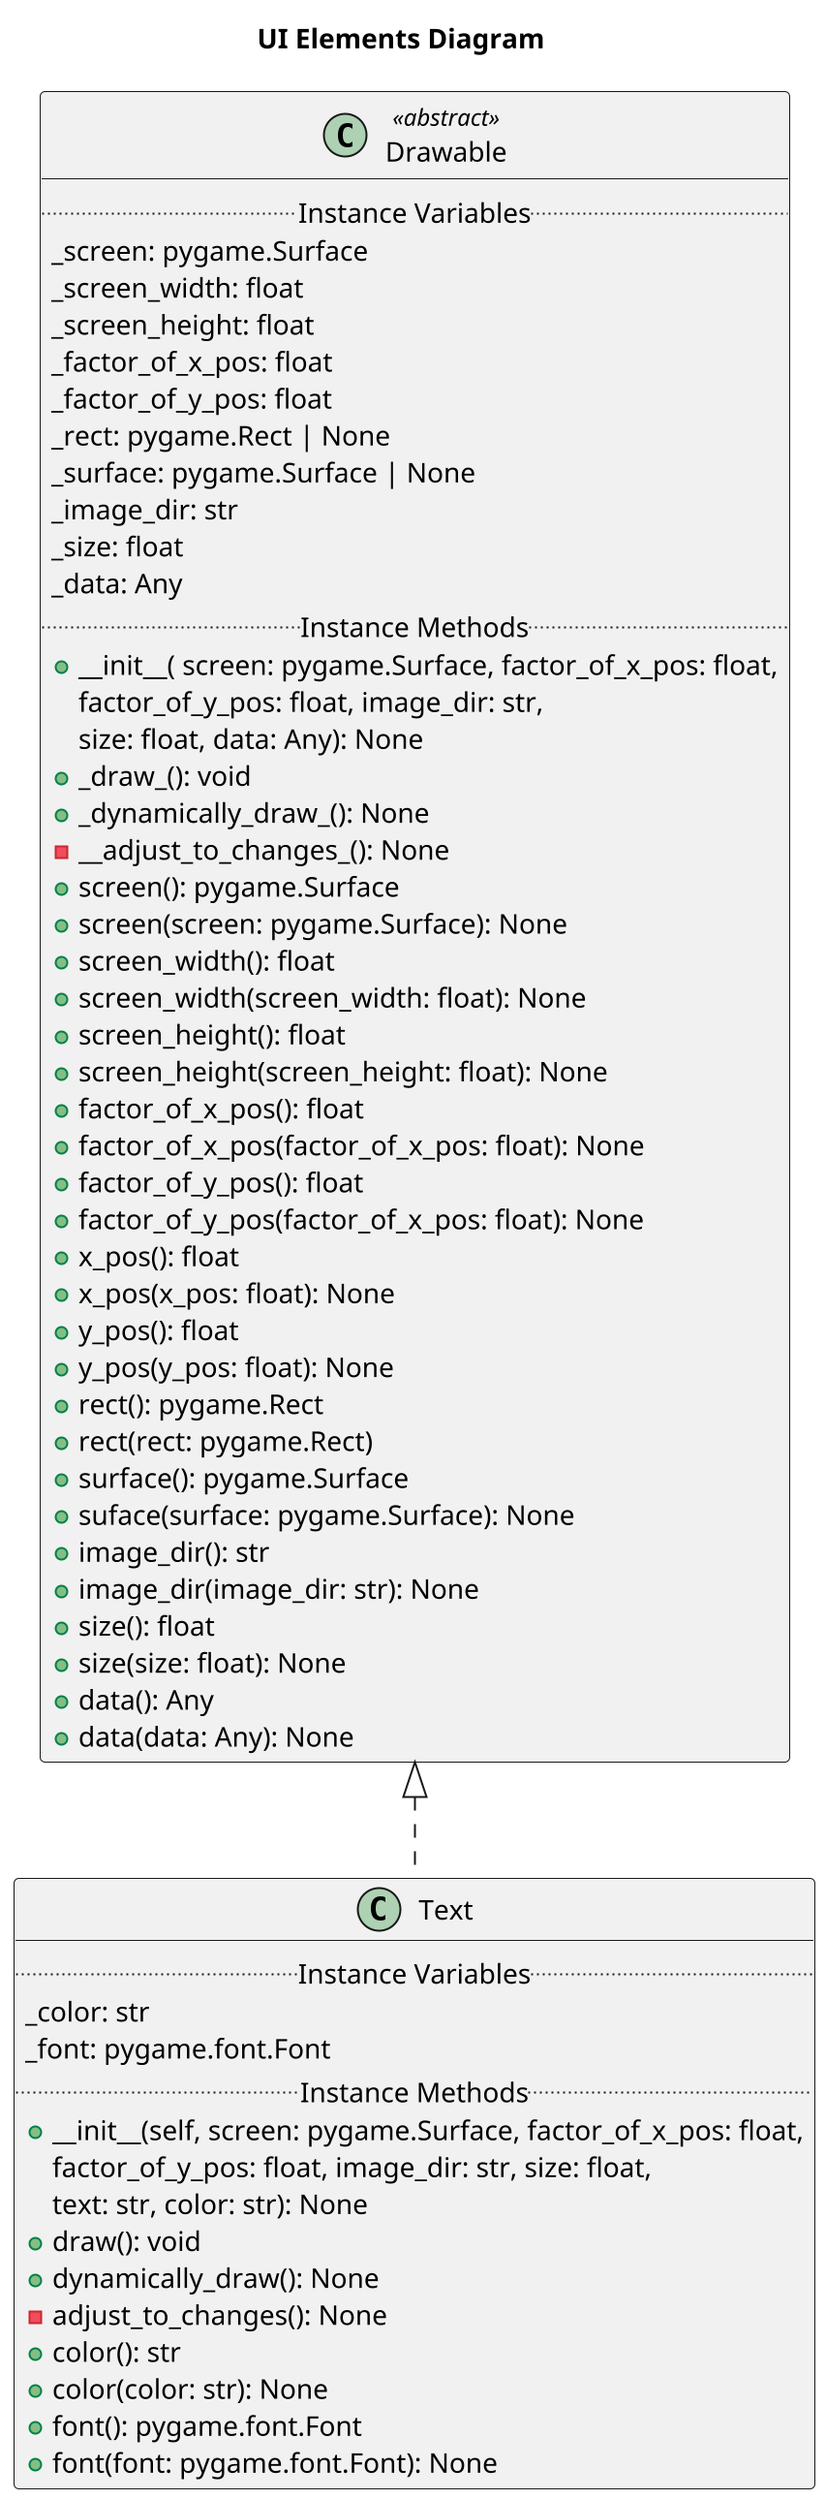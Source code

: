 @startuml
scale 2
title "UI Elements Diagram"
class Drawable <<abstract>>{
    .. Instance Variables ..
    _screen: pygame.Surface
    _screen_width: float
    _screen_height: float
    _factor_of_x_pos: float
    _factor_of_y_pos: float
    _rect: pygame.Rect | None
    _surface: pygame.Surface | None
    _image_dir: str
    _size: float 
    _data: Any
    .. Instance Methods ..
    + __init__( screen: pygame.Surface, factor_of_x_pos: float,
                 factor_of_y_pos: float, image_dir: str,
                 size: float, data: Any): None
    + _draw_(): void
    + _dynamically_draw_(): None
    - __adjust_to_changes_(): None
    + screen(): pygame.Surface
    + screen(screen: pygame.Surface): None
    + screen_width(): float
    + screen_width(screen_width: float): None
    + screen_height(): float
    + screen_height(screen_height: float): None
    + factor_of_x_pos(): float
    + factor_of_x_pos(factor_of_x_pos: float): None
    + factor_of_y_pos(): float
    + factor_of_y_pos(factor_of_x_pos: float): None
    + x_pos(): float
    + x_pos(x_pos: float): None
    + y_pos(): float
    + y_pos(y_pos: float): None
    + rect(): pygame.Rect
    + rect(rect: pygame.Rect)
    + surface(): pygame.Surface
    + suface(surface: pygame.Surface): None
    + image_dir(): str
    + image_dir(image_dir: str): None
    + size(): float
    + size(size: float): None
    + data(): Any
    + data(data: Any): None
}

class Text implements Drawable{
    .. Instance Variables ..
    _color: str
    _font: pygame.font.Font
    .. Instance Methods ..
    + __init__(self, screen: pygame.Surface, factor_of_x_pos: float,
                 factor_of_y_pos: float, image_dir: str, size: float,
                 text: str, color: str): None
    + draw(): void
    + dynamically_draw(): None
    - adjust_to_changes(): None
    + color(): str
    + color(color: str): None
    + font(): pygame.font.Font
    + font(font: pygame.font.Font): None
}

@enduml